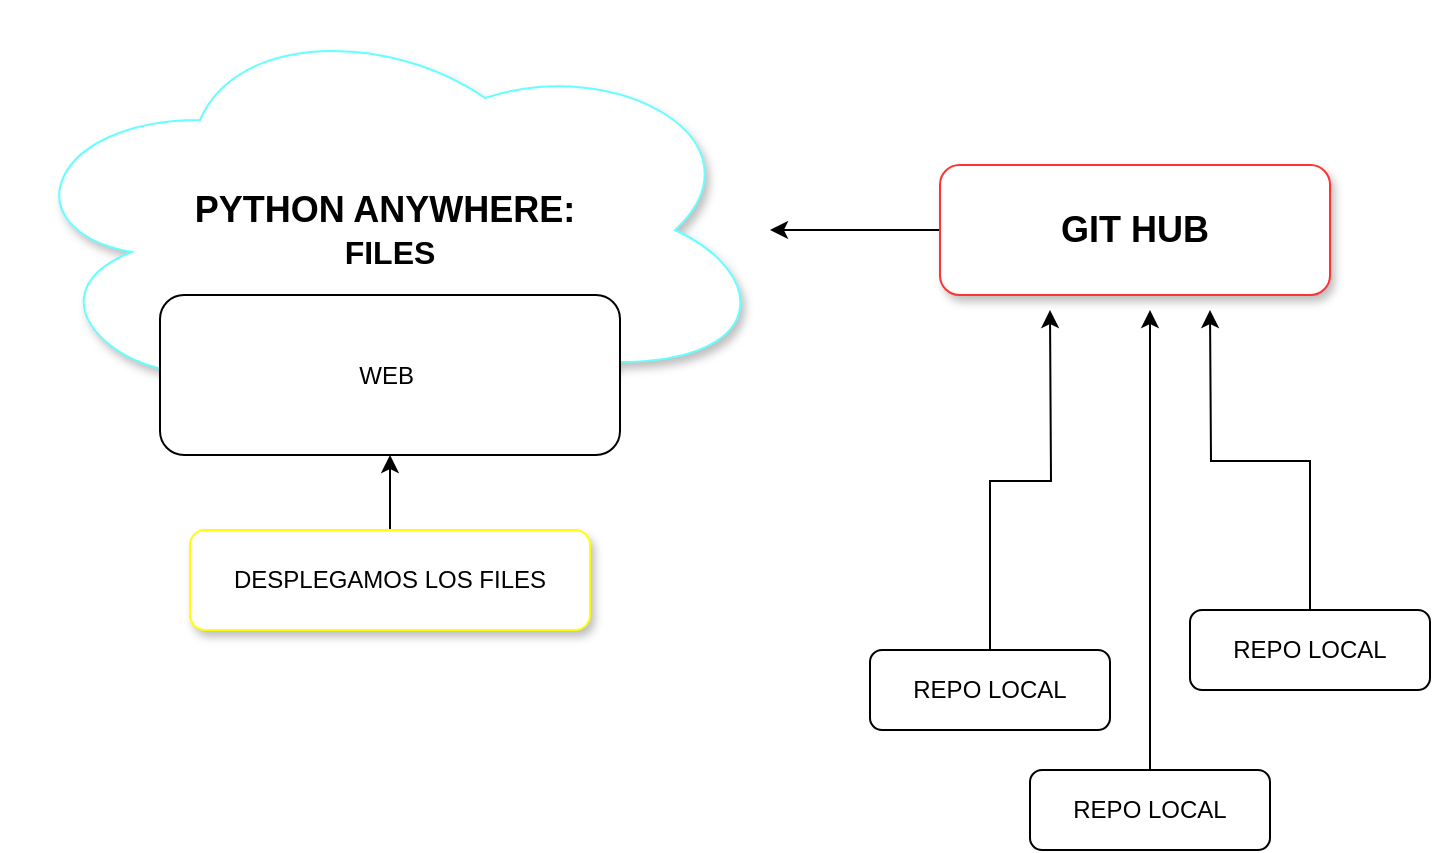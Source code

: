 <mxfile version="26.2.3">
  <diagram id="C5RBs43oDa-KdzZeNtuy" name="Page-1">
    <mxGraphModel dx="1027" dy="1594" grid="1" gridSize="10" guides="1" tooltips="1" connect="1" arrows="1" fold="1" page="1" pageScale="1" pageWidth="827" pageHeight="1169" math="0" shadow="0">
      <root>
        <mxCell id="WIyWlLk6GJQsqaUBKTNV-0" />
        <mxCell id="WIyWlLk6GJQsqaUBKTNV-1" parent="WIyWlLk6GJQsqaUBKTNV-0" />
        <mxCell id="kdSxtTPfehD7iuPjwql1-1" value="&lt;font style=&quot;font-size: 18px;&quot;&gt;&lt;b style=&quot;&quot;&gt;PYTHON ANYWHERE:&amp;nbsp;&lt;/b&gt;&lt;/font&gt;&lt;div&gt;&lt;font size=&quot;3&quot;&gt;&lt;b&gt;FILES&lt;/b&gt;&lt;/font&gt;&lt;/div&gt;" style="ellipse;shape=cloud;whiteSpace=wrap;html=1;strokeColor=#66FFFF;shadow=1;" vertex="1" parent="WIyWlLk6GJQsqaUBKTNV-1">
          <mxGeometry x="80" y="-100" width="380" height="220" as="geometry" />
        </mxCell>
        <mxCell id="kdSxtTPfehD7iuPjwql1-8" style="edgeStyle=orthogonalEdgeStyle;rounded=0;orthogonalLoop=1;jettySize=auto;html=1;" edge="1" parent="WIyWlLk6GJQsqaUBKTNV-1" source="WIyWlLk6GJQsqaUBKTNV-11">
          <mxGeometry relative="1" as="geometry">
            <mxPoint x="680" y="50" as="targetPoint" />
          </mxGeometry>
        </mxCell>
        <mxCell id="WIyWlLk6GJQsqaUBKTNV-11" value="REPO LOCAL" style="rounded=1;whiteSpace=wrap;html=1;fontSize=12;glass=0;strokeWidth=1;shadow=0;" parent="WIyWlLk6GJQsqaUBKTNV-1" vertex="1">
          <mxGeometry x="670" y="200" width="120" height="40" as="geometry" />
        </mxCell>
        <mxCell id="kdSxtTPfehD7iuPjwql1-10" style="edgeStyle=orthogonalEdgeStyle;rounded=0;orthogonalLoop=1;jettySize=auto;html=1;" edge="1" parent="WIyWlLk6GJQsqaUBKTNV-1" source="WIyWlLk6GJQsqaUBKTNV-12">
          <mxGeometry relative="1" as="geometry">
            <mxPoint x="650" y="50" as="targetPoint" />
          </mxGeometry>
        </mxCell>
        <mxCell id="WIyWlLk6GJQsqaUBKTNV-12" value="REPO LOCAL" style="rounded=1;whiteSpace=wrap;html=1;fontSize=12;glass=0;strokeWidth=1;shadow=0;" parent="WIyWlLk6GJQsqaUBKTNV-1" vertex="1">
          <mxGeometry x="590" y="280" width="120" height="40" as="geometry" />
        </mxCell>
        <mxCell id="kdSxtTPfehD7iuPjwql1-5" value="" style="edgeStyle=orthogonalEdgeStyle;rounded=0;orthogonalLoop=1;jettySize=auto;html=1;" edge="1" parent="WIyWlLk6GJQsqaUBKTNV-1" source="kdSxtTPfehD7iuPjwql1-3" target="kdSxtTPfehD7iuPjwql1-1">
          <mxGeometry relative="1" as="geometry" />
        </mxCell>
        <mxCell id="kdSxtTPfehD7iuPjwql1-3" value="&lt;b&gt;&lt;font style=&quot;font-size: 18px;&quot;&gt;GIT HUB&lt;/font&gt;&lt;/b&gt;" style="rounded=1;whiteSpace=wrap;html=1;strokeColor=#FF3333;shadow=1;" vertex="1" parent="WIyWlLk6GJQsqaUBKTNV-1">
          <mxGeometry x="545" y="-22.5" width="195" height="65" as="geometry" />
        </mxCell>
        <mxCell id="kdSxtTPfehD7iuPjwql1-11" value="" style="edgeStyle=orthogonalEdgeStyle;rounded=0;orthogonalLoop=1;jettySize=auto;html=1;" edge="1" parent="WIyWlLk6GJQsqaUBKTNV-1" source="kdSxtTPfehD7iuPjwql1-6" target="kdSxtTPfehD7iuPjwql1-0">
          <mxGeometry relative="1" as="geometry" />
        </mxCell>
        <mxCell id="kdSxtTPfehD7iuPjwql1-6" value="DESPLEGAMOS LOS FILES" style="rounded=1;whiteSpace=wrap;html=1;strokeColor=#FFFF00;shadow=1;" vertex="1" parent="WIyWlLk6GJQsqaUBKTNV-1">
          <mxGeometry x="170" y="160" width="200" height="50" as="geometry" />
        </mxCell>
        <mxCell id="kdSxtTPfehD7iuPjwql1-9" style="edgeStyle=orthogonalEdgeStyle;rounded=0;orthogonalLoop=1;jettySize=auto;html=1;" edge="1" parent="WIyWlLk6GJQsqaUBKTNV-1" source="kdSxtTPfehD7iuPjwql1-7">
          <mxGeometry relative="1" as="geometry">
            <mxPoint x="600" y="50" as="targetPoint" />
          </mxGeometry>
        </mxCell>
        <mxCell id="kdSxtTPfehD7iuPjwql1-7" value="REPO LOCAL" style="rounded=1;whiteSpace=wrap;html=1;fontSize=12;glass=0;strokeWidth=1;shadow=0;" vertex="1" parent="WIyWlLk6GJQsqaUBKTNV-1">
          <mxGeometry x="510" y="220" width="120" height="40" as="geometry" />
        </mxCell>
        <mxCell id="kdSxtTPfehD7iuPjwql1-0" value="WEB&amp;nbsp;" style="rounded=1;whiteSpace=wrap;html=1;" vertex="1" parent="WIyWlLk6GJQsqaUBKTNV-1">
          <mxGeometry x="155" y="42.5" width="230" height="80" as="geometry" />
        </mxCell>
      </root>
    </mxGraphModel>
  </diagram>
</mxfile>
